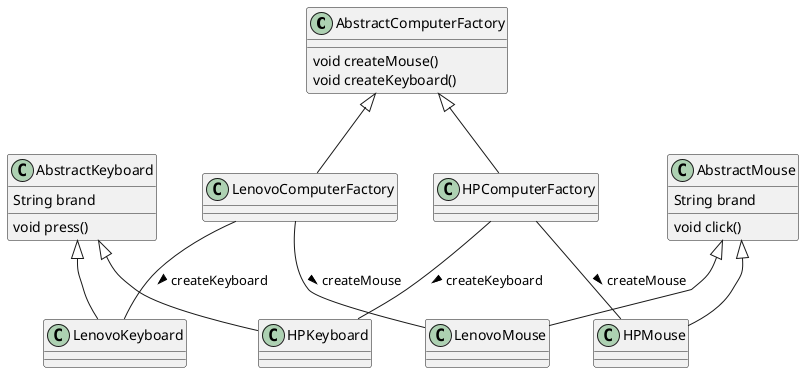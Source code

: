@startuml

class AbstractComputerFactory {
  void createMouse()
  void createKeyboard()
}

class AbstractMouse {
  String brand
  void click()
}
class AbstractKeyboard {
  String brand
  void press()
}


AbstractComputerFactory <|-- LenovoComputerFactory
AbstractComputerFactory <|-- HPComputerFactory

AbstractKeyboard <|-- LenovoKeyboard
AbstractKeyboard <|-- HPKeyboard

AbstractMouse <|-- LenovoMouse
AbstractMouse <|-- HPMouse

LenovoComputerFactory -- LenovoKeyboard : createKeyboard >
LenovoComputerFactory -- LenovoMouse : createMouse >

HPComputerFactory -- HPKeyboard : createKeyboard >
HPComputerFactory -- HPMouse : createMouse >

@enduml